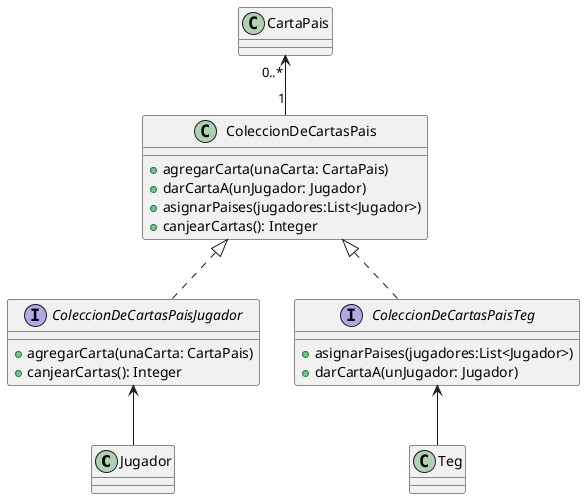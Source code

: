 @startuml ColeccionDeCartas-v0.1

Class Jugador{
}

Class Teg{}

Interface ColeccionDeCartasPaisJugador{
    +agregarCarta(unaCarta: CartaPais)
    +canjearCartas(): Integer
}

Interface ColeccionDeCartasPaisTeg{
    +asignarPaises(jugadores:List<Jugador>)
    +darCartaA(unJugador: Jugador)
}

Class ColeccionDeCartasPais{
    +agregarCarta(unaCarta: CartaPais)
    +darCartaA(unJugador: Jugador)
    +asignarPaises(jugadores:List<Jugador>)
    +canjearCartas(): Integer
}

Class CartaPais{}

ColeccionDeCartasPais "1"-up->"0..*" CartaPais
ColeccionDeCartasPaisJugador .up.|> ColeccionDeCartasPais
ColeccionDeCartasPaisTeg .up.|> ColeccionDeCartasPais
ColeccionDeCartasPaisTeg <-- Teg
ColeccionDeCartasPaisJugador <-- Jugador

@enduml